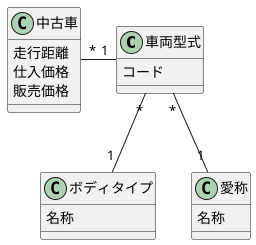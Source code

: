 @startuml

class 車両型式 {
  コード
}

class 中古車 {
  走行距離
  仕入価格
  販売価格
}

class ボディタイプ {
  名称
}

class 愛称 {
  名称
}

車両型式 "1"--left--"*" 中古車
車両型式 "*"--"1" ボディタイプ
車両型式 "*"--"1" 愛称

@enduml
